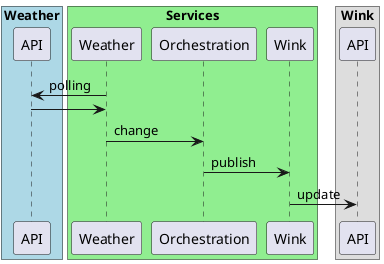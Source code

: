 @startuml
    box "Weather" #LightBlue
        participant WeatherAPI as "API"
    end box

    box "Services" #LightGreen
        participant Weather
        participant Chaos as "Orchestration"
        participant Wink
    end box

    box "Wink"
        participant WinkAPI as "API"
    end box

    WeatherAPI <- Weather : polling
    WeatherAPI -> Weather

    Weather -> Chaos : change
    
    Chaos -> Wink : publish

    Wink -> WinkAPI : update
    ' Wink <-- WinkAPI
@enduml